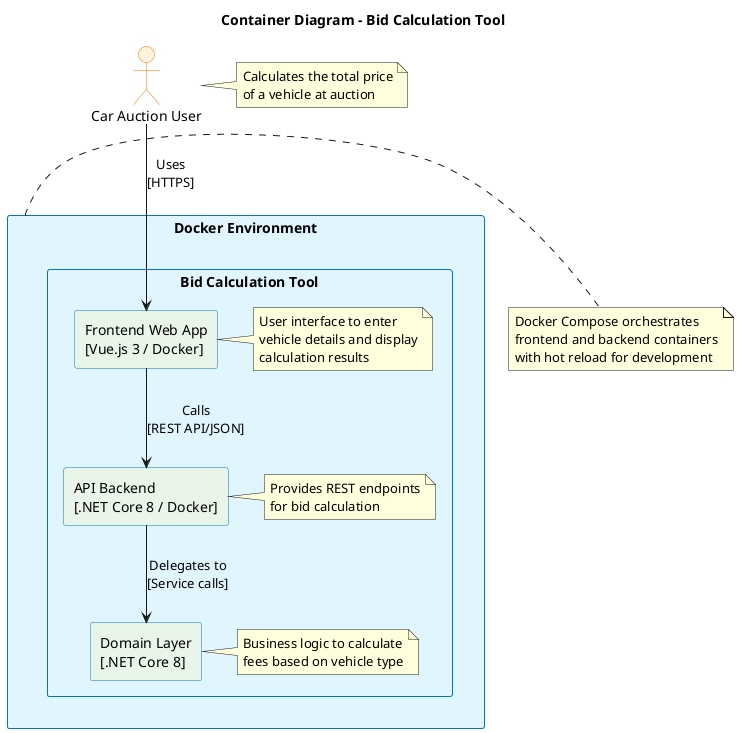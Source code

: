 @startuml container-diagram
!define RECTANGLE_COLOR #E1F5FE
!define PERSON_COLOR #FFF3E0
!define CONTAINER_COLOR #E8F5E8

skinparam rectangle {
    BackgroundColor RECTANGLE_COLOR
    BorderColor #0277BD
}

skinparam actor {
    BackgroundColor PERSON_COLOR
    BorderColor #FF6F00
}

title Container Diagram - Bid Calculation Tool

actor "Car Auction User" as user
note right of user : Calculates the total price\nof a vehicle at auction

rectangle "Docker Environment" as dockerEnv {
    rectangle "Bid Calculation Tool" as bidSystem {
        rectangle "Frontend Web App\n[Vue.js 3 / Docker]" as frontend #E8F5E8
        note right of frontend : User interface to enter\nvehicle details and display\ncalculation results
        
        rectangle "API Backend\n[.NET Core 8 / Docker]" as api #E8F5E8
        note right of api : Provides REST endpoints\nfor bid calculation
        
        rectangle "Domain Layer\n[.NET Core 8]" as domain #E8F5E8
        note right of domain : Business logic to calculate\nfees based on vehicle type
    }
}

user --> frontend : Uses\n[HTTPS]
frontend --> api : Calls\n[REST API/JSON]
api --> domain : Delegates to\n[Service calls]

note right of dockerEnv : Docker Compose orchestrates\nfrontend and backend containers\nwith hot reload for development

@enduml
